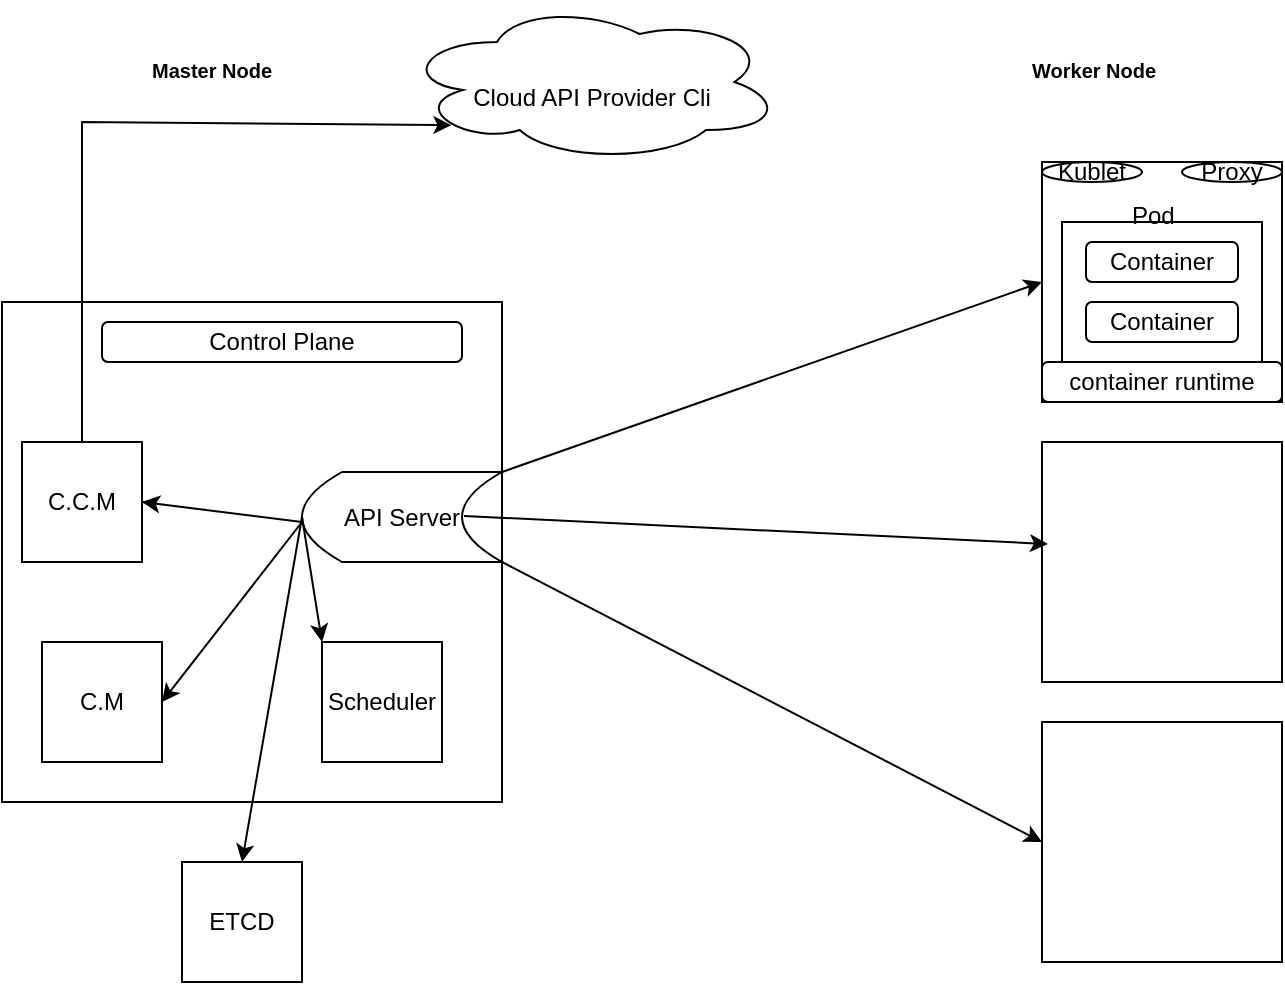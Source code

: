 <mxfile version="21.1.7" type="github">
  <diagram name="Page-1" id="HLdMp_AG3dCK0njXTU4O">
    <mxGraphModel dx="880" dy="504" grid="1" gridSize="10" guides="1" tooltips="1" connect="1" arrows="1" fold="1" page="1" pageScale="1" pageWidth="827" pageHeight="1169" background="none" math="0" shadow="0">
      <root>
        <mxCell id="0" />
        <mxCell id="1" parent="0" />
        <mxCell id="grMW9-wj6Yu9ca-_wHOJ-1" value="" style="whiteSpace=wrap;html=1;aspect=fixed;" vertex="1" parent="1">
          <mxGeometry x="70" y="150" width="250" height="250" as="geometry" />
        </mxCell>
        <mxCell id="grMW9-wj6Yu9ca-_wHOJ-2" value="" style="whiteSpace=wrap;html=1;aspect=fixed;" vertex="1" parent="1">
          <mxGeometry x="590" y="80" width="120" height="120" as="geometry" />
        </mxCell>
        <mxCell id="grMW9-wj6Yu9ca-_wHOJ-3" value="" style="whiteSpace=wrap;html=1;aspect=fixed;" vertex="1" parent="1">
          <mxGeometry x="590" y="220" width="120" height="120" as="geometry" />
        </mxCell>
        <mxCell id="grMW9-wj6Yu9ca-_wHOJ-4" value="" style="whiteSpace=wrap;html=1;aspect=fixed;" vertex="1" parent="1">
          <mxGeometry x="590" y="360" width="120" height="120" as="geometry" />
        </mxCell>
        <mxCell id="grMW9-wj6Yu9ca-_wHOJ-5" value="&lt;h1&gt;&lt;font style=&quot;font-size: 10px;&quot;&gt;Master Node&lt;font&gt;&lt;br&gt;&lt;/font&gt;&lt;/font&gt;&lt;/h1&gt;" style="text;html=1;strokeColor=none;fillColor=none;spacing=5;spacingTop=-20;whiteSpace=wrap;overflow=hidden;rounded=0;" vertex="1" parent="1">
          <mxGeometry x="140" y="10" width="100" height="30" as="geometry" />
        </mxCell>
        <mxCell id="grMW9-wj6Yu9ca-_wHOJ-6" value="&lt;h1&gt;&lt;font style=&quot;font-size: 10px;&quot;&gt;Worker Node&lt;font&gt;&lt;font&gt;&lt;br&gt;&lt;/font&gt;&lt;/font&gt;&lt;/font&gt;&lt;/h1&gt;&lt;font size=&quot;3&quot;&gt;s&lt;/font&gt;" style="text;html=1;strokeColor=none;fillColor=none;spacing=5;spacingTop=-20;whiteSpace=wrap;overflow=hidden;rounded=0;" vertex="1" parent="1">
          <mxGeometry x="580" y="10" width="100" height="30" as="geometry" />
        </mxCell>
        <mxCell id="grMW9-wj6Yu9ca-_wHOJ-8" value="API Server" style="shape=dataStorage;whiteSpace=wrap;html=1;fixedSize=1;" vertex="1" parent="1">
          <mxGeometry x="220" y="235" width="100" height="45" as="geometry" />
        </mxCell>
        <mxCell id="grMW9-wj6Yu9ca-_wHOJ-9" value="" style="endArrow=classic;html=1;rounded=0;entryX=0;entryY=0.5;entryDx=0;entryDy=0;exitX=1;exitY=0;exitDx=0;exitDy=0;" edge="1" parent="1" source="grMW9-wj6Yu9ca-_wHOJ-8" target="grMW9-wj6Yu9ca-_wHOJ-2">
          <mxGeometry width="50" height="50" relative="1" as="geometry">
            <mxPoint x="390" y="290" as="sourcePoint" />
            <mxPoint x="440" y="240" as="targetPoint" />
          </mxGeometry>
        </mxCell>
        <mxCell id="grMW9-wj6Yu9ca-_wHOJ-10" value="" style="endArrow=classic;html=1;rounded=0;entryX=0.025;entryY=0.425;entryDx=0;entryDy=0;entryPerimeter=0;exitX=0.81;exitY=0.489;exitDx=0;exitDy=0;exitPerimeter=0;" edge="1" parent="1" source="grMW9-wj6Yu9ca-_wHOJ-8" target="grMW9-wj6Yu9ca-_wHOJ-3">
          <mxGeometry width="50" height="50" relative="1" as="geometry">
            <mxPoint x="310" y="258" as="sourcePoint" />
            <mxPoint x="600" y="130" as="targetPoint" />
          </mxGeometry>
        </mxCell>
        <mxCell id="grMW9-wj6Yu9ca-_wHOJ-11" value="" style="endArrow=classic;html=1;rounded=0;entryX=0;entryY=0.5;entryDx=0;entryDy=0;exitX=1;exitY=1;exitDx=0;exitDy=0;" edge="1" parent="1" source="grMW9-wj6Yu9ca-_wHOJ-8" target="grMW9-wj6Yu9ca-_wHOJ-4">
          <mxGeometry width="50" height="50" relative="1" as="geometry">
            <mxPoint x="340" y="246" as="sourcePoint" />
            <mxPoint x="610" y="140" as="targetPoint" />
          </mxGeometry>
        </mxCell>
        <mxCell id="grMW9-wj6Yu9ca-_wHOJ-12" value="ETCD" style="whiteSpace=wrap;html=1;aspect=fixed;" vertex="1" parent="1">
          <mxGeometry x="160" y="430" width="60" height="60" as="geometry" />
        </mxCell>
        <mxCell id="grMW9-wj6Yu9ca-_wHOJ-13" value="C.M" style="whiteSpace=wrap;html=1;aspect=fixed;" vertex="1" parent="1">
          <mxGeometry x="90" y="320" width="60" height="60" as="geometry" />
        </mxCell>
        <mxCell id="grMW9-wj6Yu9ca-_wHOJ-14" value="Scheduler" style="whiteSpace=wrap;html=1;aspect=fixed;" vertex="1" parent="1">
          <mxGeometry x="230" y="320" width="60" height="60" as="geometry" />
        </mxCell>
        <mxCell id="grMW9-wj6Yu9ca-_wHOJ-15" value="C.C.M" style="whiteSpace=wrap;html=1;aspect=fixed;" vertex="1" parent="1">
          <mxGeometry x="80" y="220" width="60" height="60" as="geometry" />
        </mxCell>
        <mxCell id="grMW9-wj6Yu9ca-_wHOJ-16" value="" style="endArrow=classic;html=1;rounded=0;exitX=0;exitY=0.5;exitDx=0;exitDy=0;entryX=0.5;entryY=0;entryDx=0;entryDy=0;" edge="1" parent="1" source="grMW9-wj6Yu9ca-_wHOJ-8" target="grMW9-wj6Yu9ca-_wHOJ-12">
          <mxGeometry width="50" height="50" relative="1" as="geometry">
            <mxPoint x="280" y="120" as="sourcePoint" />
            <mxPoint x="340" y="130" as="targetPoint" />
            <Array as="points" />
          </mxGeometry>
        </mxCell>
        <mxCell id="grMW9-wj6Yu9ca-_wHOJ-17" value="" style="endArrow=classic;html=1;rounded=0;entryX=1;entryY=0.5;entryDx=0;entryDy=0;" edge="1" parent="1" target="grMW9-wj6Yu9ca-_wHOJ-13">
          <mxGeometry width="50" height="50" relative="1" as="geometry">
            <mxPoint x="220" y="260" as="sourcePoint" />
            <mxPoint x="250" y="330" as="targetPoint" />
            <Array as="points" />
          </mxGeometry>
        </mxCell>
        <mxCell id="grMW9-wj6Yu9ca-_wHOJ-18" value="" style="endArrow=classic;html=1;rounded=0;exitX=0;exitY=0.5;exitDx=0;exitDy=0;entryX=0;entryY=0;entryDx=0;entryDy=0;" edge="1" parent="1" source="grMW9-wj6Yu9ca-_wHOJ-8" target="grMW9-wj6Yu9ca-_wHOJ-14">
          <mxGeometry width="50" height="50" relative="1" as="geometry">
            <mxPoint x="250" y="240" as="sourcePoint" />
            <mxPoint x="310" y="250" as="targetPoint" />
            <Array as="points" />
          </mxGeometry>
        </mxCell>
        <mxCell id="grMW9-wj6Yu9ca-_wHOJ-19" value="" style="endArrow=classic;html=1;rounded=0;exitX=1;exitY=0.5;exitDx=0;exitDy=0;entryX=1;entryY=0.5;entryDx=0;entryDy=0;" edge="1" parent="1" source="grMW9-wj6Yu9ca-_wHOJ-15" target="grMW9-wj6Yu9ca-_wHOJ-15">
          <mxGeometry width="50" height="50" relative="1" as="geometry">
            <mxPoint x="300" y="140" as="sourcePoint" />
            <mxPoint x="360" y="150" as="targetPoint" />
            <Array as="points">
              <mxPoint x="220" y="260" />
            </Array>
          </mxGeometry>
        </mxCell>
        <mxCell id="grMW9-wj6Yu9ca-_wHOJ-20" value="&lt;div&gt;&lt;br&gt;&lt;/div&gt;&lt;div&gt;Cloud API Provider Cli &lt;br&gt;&lt;/div&gt;" style="ellipse;shape=cloud;whiteSpace=wrap;html=1;" vertex="1" parent="1">
          <mxGeometry x="270" width="190" height="80" as="geometry" />
        </mxCell>
        <mxCell id="grMW9-wj6Yu9ca-_wHOJ-21" value="" style="endArrow=classic;html=1;rounded=0;exitX=0.5;exitY=0;exitDx=0;exitDy=0;entryX=0.13;entryY=0.77;entryDx=0;entryDy=0;entryPerimeter=0;" edge="1" parent="1" source="grMW9-wj6Yu9ca-_wHOJ-15" target="grMW9-wj6Yu9ca-_wHOJ-20">
          <mxGeometry width="50" height="50" relative="1" as="geometry">
            <mxPoint x="390" y="290" as="sourcePoint" />
            <mxPoint x="440" y="240" as="targetPoint" />
            <Array as="points">
              <mxPoint x="110" y="60" />
            </Array>
          </mxGeometry>
        </mxCell>
        <mxCell id="grMW9-wj6Yu9ca-_wHOJ-22" value="Control Plane" style="rounded=1;whiteSpace=wrap;html=1;" vertex="1" parent="1">
          <mxGeometry x="120" y="160" width="180" height="20" as="geometry" />
        </mxCell>
        <mxCell id="grMW9-wj6Yu9ca-_wHOJ-23" value="Proxy" style="ellipse;whiteSpace=wrap;html=1;" vertex="1" parent="1">
          <mxGeometry x="660" y="80" width="50" height="10" as="geometry" />
        </mxCell>
        <mxCell id="grMW9-wj6Yu9ca-_wHOJ-24" value="container runtime" style="rounded=1;whiteSpace=wrap;html=1;" vertex="1" parent="1">
          <mxGeometry x="590" y="180" width="120" height="20" as="geometry" />
        </mxCell>
        <mxCell id="grMW9-wj6Yu9ca-_wHOJ-25" value="Kublet" style="ellipse;whiteSpace=wrap;html=1;" vertex="1" parent="1">
          <mxGeometry x="590" y="80" width="50" height="10" as="geometry" />
        </mxCell>
        <mxCell id="grMW9-wj6Yu9ca-_wHOJ-26" value="" style="rounded=0;whiteSpace=wrap;html=1;" vertex="1" parent="1">
          <mxGeometry x="600" y="110" width="100" height="70" as="geometry" />
        </mxCell>
        <mxCell id="grMW9-wj6Yu9ca-_wHOJ-28" value="Pod" style="text;html=1;strokeColor=none;fillColor=none;spacing=5;spacingTop=-20;whiteSpace=wrap;overflow=hidden;rounded=0;" vertex="1" parent="1">
          <mxGeometry x="630" y="110" width="30" as="geometry" />
        </mxCell>
        <mxCell id="grMW9-wj6Yu9ca-_wHOJ-29" value="Container" style="rounded=1;whiteSpace=wrap;html=1;" vertex="1" parent="1">
          <mxGeometry x="612" y="120" width="76" height="20" as="geometry" />
        </mxCell>
        <mxCell id="grMW9-wj6Yu9ca-_wHOJ-30" value="Container" style="rounded=1;whiteSpace=wrap;html=1;" vertex="1" parent="1">
          <mxGeometry x="612" y="150" width="76" height="20" as="geometry" />
        </mxCell>
      </root>
    </mxGraphModel>
  </diagram>
</mxfile>
